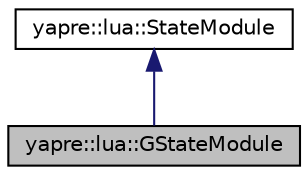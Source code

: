 digraph "yapre::lua::GStateModule"
{
 // LATEX_PDF_SIZE
  bgcolor="transparent";
  edge [fontname="Helvetica",fontsize="10",labelfontname="Helvetica",labelfontsize="10"];
  node [fontname="Helvetica",fontsize="10",shape=record];
  Node1 [label="yapre::lua::GStateModule",height=0.2,width=0.4,color="black", fillcolor="grey75", style="filled", fontcolor="black",tooltip=" "];
  Node2 -> Node1 [dir="back",color="midnightblue",fontsize="10",style="solid",fontname="Helvetica"];
  Node2 [label="yapre::lua::StateModule",height=0.2,width=0.4,color="black",URL="$structyapre_1_1lua_1_1_state_module.html",tooltip=" "];
}
